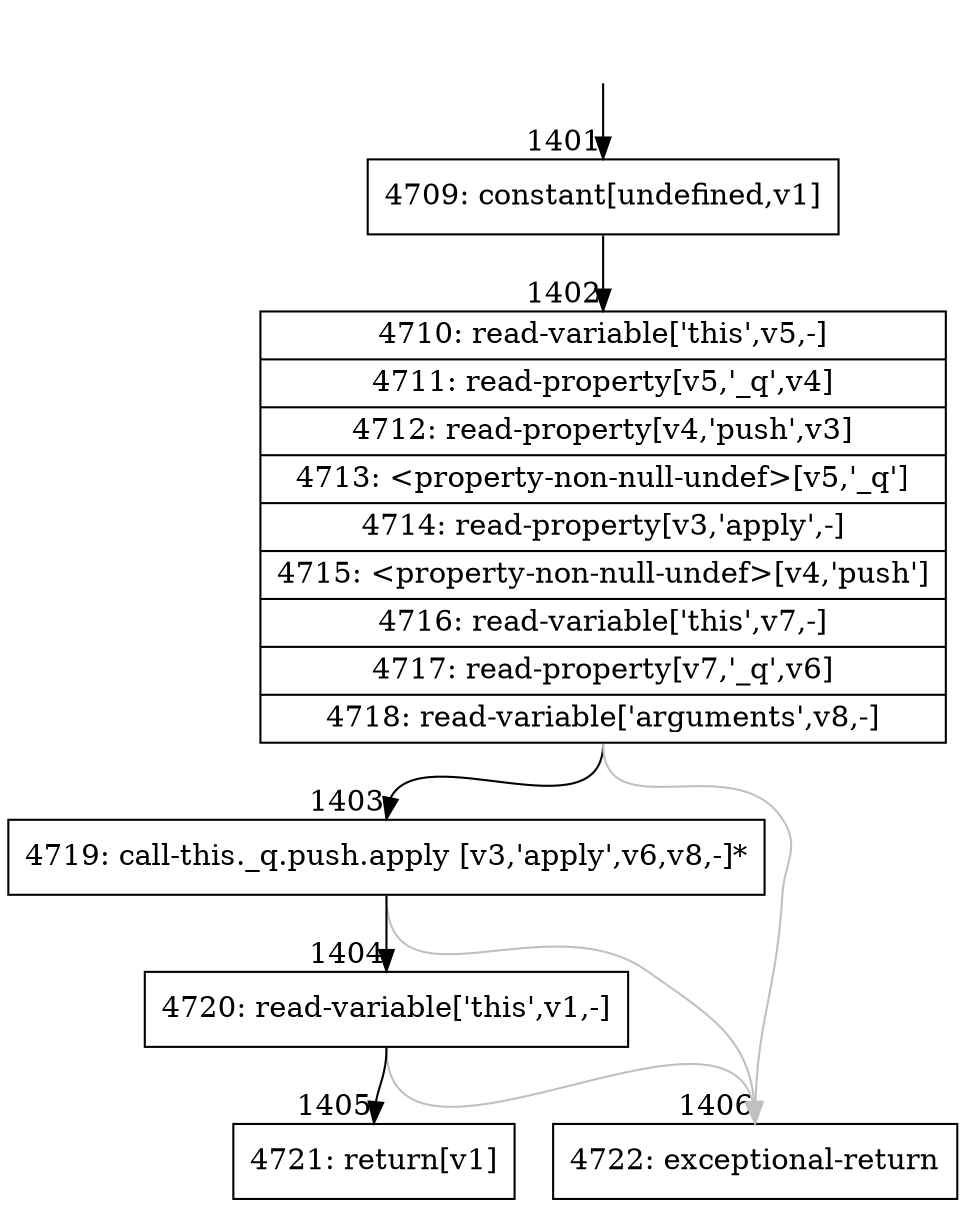 digraph {
rankdir="TD"
BB_entry83[shape=none,label=""];
BB_entry83 -> BB1401 [tailport=s, headport=n, headlabel="    1401"]
BB1401 [shape=record label="{4709: constant[undefined,v1]}" ] 
BB1401 -> BB1402 [tailport=s, headport=n, headlabel="      1402"]
BB1402 [shape=record label="{4710: read-variable['this',v5,-]|4711: read-property[v5,'_q',v4]|4712: read-property[v4,'push',v3]|4713: \<property-non-null-undef\>[v5,'_q']|4714: read-property[v3,'apply',-]|4715: \<property-non-null-undef\>[v4,'push']|4716: read-variable['this',v7,-]|4717: read-property[v7,'_q',v6]|4718: read-variable['arguments',v8,-]}" ] 
BB1402 -> BB1403 [tailport=s, headport=n, headlabel="      1403"]
BB1402 -> BB1406 [tailport=s, headport=n, color=gray, headlabel="      1406"]
BB1403 [shape=record label="{4719: call-this._q.push.apply [v3,'apply',v6,v8,-]*}" ] 
BB1403 -> BB1404 [tailport=s, headport=n, headlabel="      1404"]
BB1403 -> BB1406 [tailport=s, headport=n, color=gray]
BB1404 [shape=record label="{4720: read-variable['this',v1,-]}" ] 
BB1404 -> BB1405 [tailport=s, headport=n, headlabel="      1405"]
BB1404 -> BB1406 [tailport=s, headport=n, color=gray]
BB1405 [shape=record label="{4721: return[v1]}" ] 
BB1406 [shape=record label="{4722: exceptional-return}" ] 
//#$~ 2304
}
